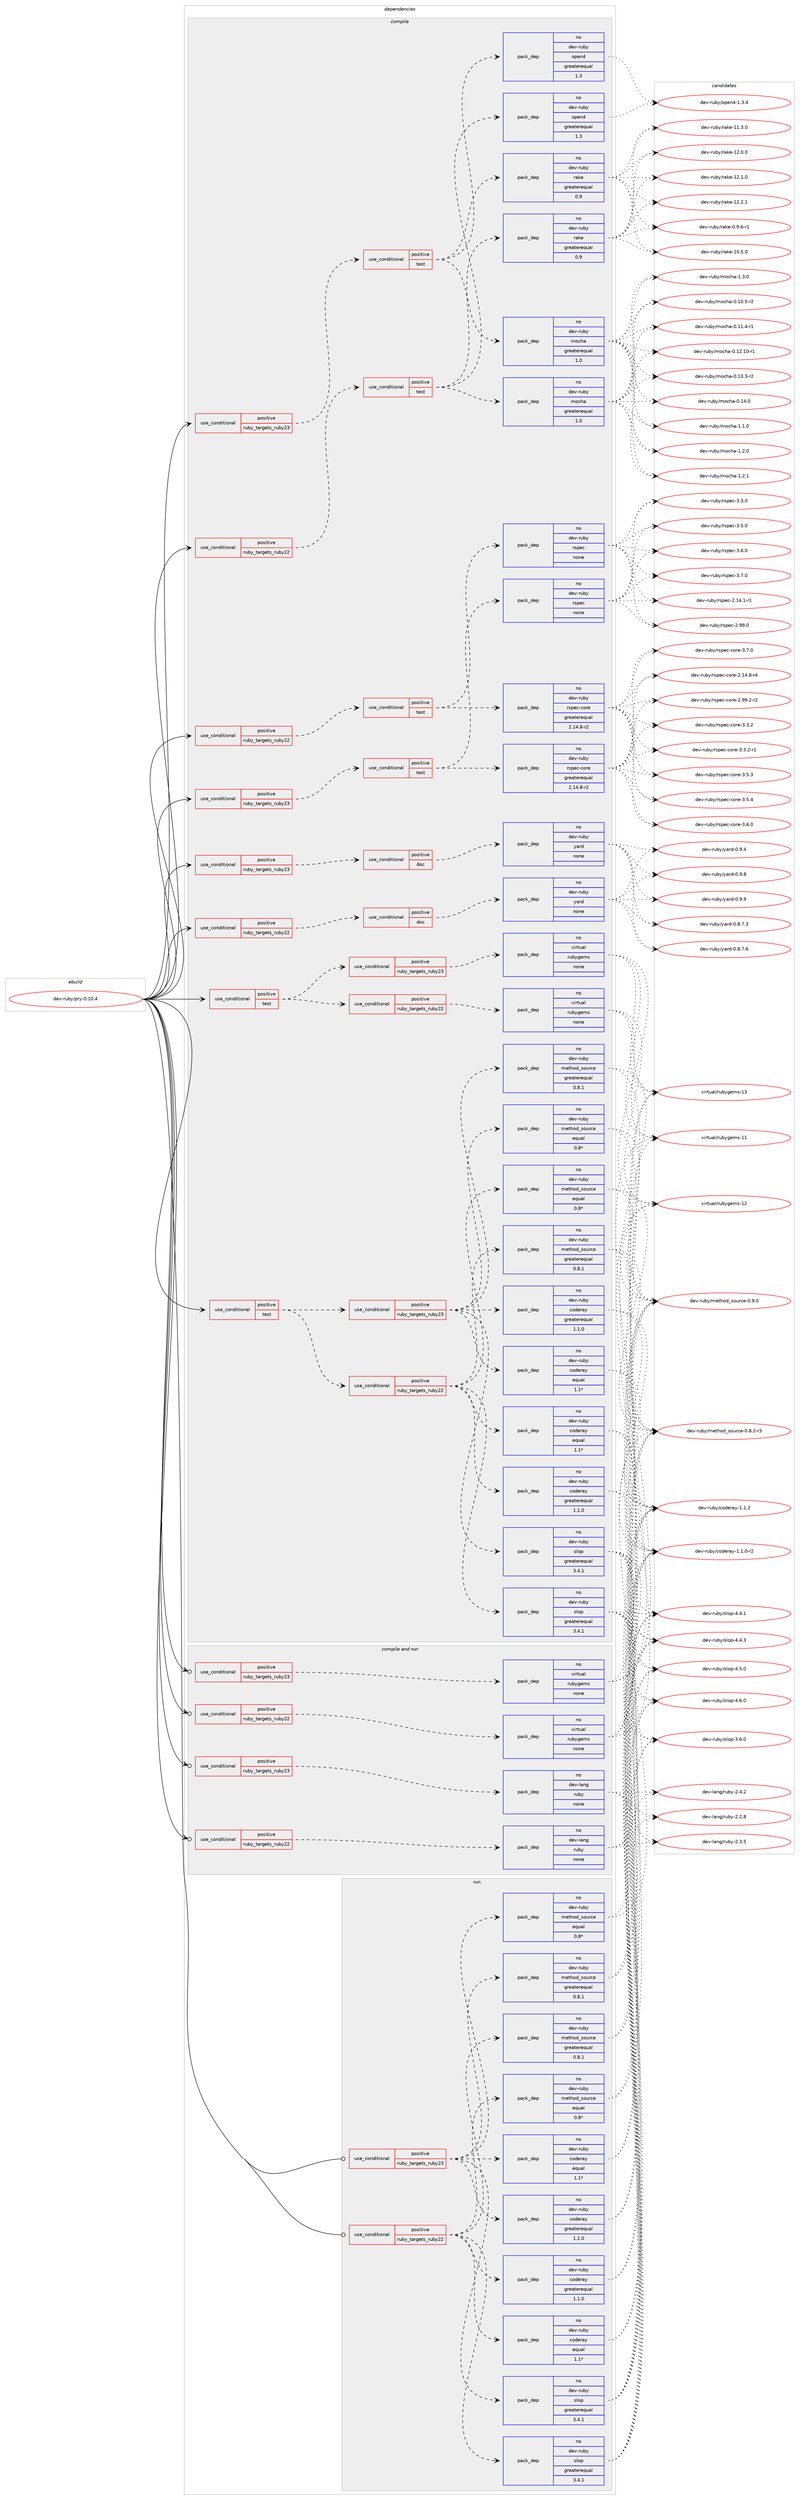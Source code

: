 digraph prolog {

# *************
# Graph options
# *************

newrank=true;
concentrate=true;
compound=true;
graph [rankdir=LR,fontname=Helvetica,fontsize=10,ranksep=1.5];#, ranksep=2.5, nodesep=0.2];
edge  [arrowhead=vee];
node  [fontname=Helvetica,fontsize=10];

# **********
# The ebuild
# **********

subgraph cluster_leftcol {
color=gray;
rank=same;
label=<<i>ebuild</i>>;
id [label="dev-ruby/pry-0.10.4", color=red, width=4, href="../dev-ruby/pry-0.10.4.svg"];
}

# ****************
# The dependencies
# ****************

subgraph cluster_midcol {
color=gray;
label=<<i>dependencies</i>>;
subgraph cluster_compile {
fillcolor="#eeeeee";
style=filled;
label=<<i>compile</i>>;
subgraph cond65557 {
dependency254850 [label=<<TABLE BORDER="0" CELLBORDER="1" CELLSPACING="0" CELLPADDING="4"><TR><TD ROWSPAN="3" CELLPADDING="10">use_conditional</TD></TR><TR><TD>positive</TD></TR><TR><TD>ruby_targets_ruby22</TD></TR></TABLE>>, shape=none, color=red];
subgraph cond65558 {
dependency254851 [label=<<TABLE BORDER="0" CELLBORDER="1" CELLSPACING="0" CELLPADDING="4"><TR><TD ROWSPAN="3" CELLPADDING="10">use_conditional</TD></TR><TR><TD>positive</TD></TR><TR><TD>doc</TD></TR></TABLE>>, shape=none, color=red];
subgraph pack185179 {
dependency254852 [label=<<TABLE BORDER="0" CELLBORDER="1" CELLSPACING="0" CELLPADDING="4" WIDTH="220"><TR><TD ROWSPAN="6" CELLPADDING="30">pack_dep</TD></TR><TR><TD WIDTH="110">no</TD></TR><TR><TD>dev-ruby</TD></TR><TR><TD>yard</TD></TR><TR><TD>none</TD></TR><TR><TD></TD></TR></TABLE>>, shape=none, color=blue];
}
dependency254851:e -> dependency254852:w [weight=20,style="dashed",arrowhead="vee"];
}
dependency254850:e -> dependency254851:w [weight=20,style="dashed",arrowhead="vee"];
}
id:e -> dependency254850:w [weight=20,style="solid",arrowhead="vee"];
subgraph cond65559 {
dependency254853 [label=<<TABLE BORDER="0" CELLBORDER="1" CELLSPACING="0" CELLPADDING="4"><TR><TD ROWSPAN="3" CELLPADDING="10">use_conditional</TD></TR><TR><TD>positive</TD></TR><TR><TD>ruby_targets_ruby22</TD></TR></TABLE>>, shape=none, color=red];
subgraph cond65560 {
dependency254854 [label=<<TABLE BORDER="0" CELLBORDER="1" CELLSPACING="0" CELLPADDING="4"><TR><TD ROWSPAN="3" CELLPADDING="10">use_conditional</TD></TR><TR><TD>positive</TD></TR><TR><TD>test</TD></TR></TABLE>>, shape=none, color=red];
subgraph pack185180 {
dependency254855 [label=<<TABLE BORDER="0" CELLBORDER="1" CELLSPACING="0" CELLPADDING="4" WIDTH="220"><TR><TD ROWSPAN="6" CELLPADDING="30">pack_dep</TD></TR><TR><TD WIDTH="110">no</TD></TR><TR><TD>dev-ruby</TD></TR><TR><TD>open4</TD></TR><TR><TD>greaterequal</TD></TR><TR><TD>1.3</TD></TR></TABLE>>, shape=none, color=blue];
}
dependency254854:e -> dependency254855:w [weight=20,style="dashed",arrowhead="vee"];
subgraph pack185181 {
dependency254856 [label=<<TABLE BORDER="0" CELLBORDER="1" CELLSPACING="0" CELLPADDING="4" WIDTH="220"><TR><TD ROWSPAN="6" CELLPADDING="30">pack_dep</TD></TR><TR><TD WIDTH="110">no</TD></TR><TR><TD>dev-ruby</TD></TR><TR><TD>rake</TD></TR><TR><TD>greaterequal</TD></TR><TR><TD>0.9</TD></TR></TABLE>>, shape=none, color=blue];
}
dependency254854:e -> dependency254856:w [weight=20,style="dashed",arrowhead="vee"];
subgraph pack185182 {
dependency254857 [label=<<TABLE BORDER="0" CELLBORDER="1" CELLSPACING="0" CELLPADDING="4" WIDTH="220"><TR><TD ROWSPAN="6" CELLPADDING="30">pack_dep</TD></TR><TR><TD WIDTH="110">no</TD></TR><TR><TD>dev-ruby</TD></TR><TR><TD>mocha</TD></TR><TR><TD>greaterequal</TD></TR><TR><TD>1.0</TD></TR></TABLE>>, shape=none, color=blue];
}
dependency254854:e -> dependency254857:w [weight=20,style="dashed",arrowhead="vee"];
}
dependency254853:e -> dependency254854:w [weight=20,style="dashed",arrowhead="vee"];
}
id:e -> dependency254853:w [weight=20,style="solid",arrowhead="vee"];
subgraph cond65561 {
dependency254858 [label=<<TABLE BORDER="0" CELLBORDER="1" CELLSPACING="0" CELLPADDING="4"><TR><TD ROWSPAN="3" CELLPADDING="10">use_conditional</TD></TR><TR><TD>positive</TD></TR><TR><TD>ruby_targets_ruby22</TD></TR></TABLE>>, shape=none, color=red];
subgraph cond65562 {
dependency254859 [label=<<TABLE BORDER="0" CELLBORDER="1" CELLSPACING="0" CELLPADDING="4"><TR><TD ROWSPAN="3" CELLPADDING="10">use_conditional</TD></TR><TR><TD>positive</TD></TR><TR><TD>test</TD></TR></TABLE>>, shape=none, color=red];
subgraph pack185183 {
dependency254860 [label=<<TABLE BORDER="0" CELLBORDER="1" CELLSPACING="0" CELLPADDING="4" WIDTH="220"><TR><TD ROWSPAN="6" CELLPADDING="30">pack_dep</TD></TR><TR><TD WIDTH="110">no</TD></TR><TR><TD>dev-ruby</TD></TR><TR><TD>rspec</TD></TR><TR><TD>none</TD></TR><TR><TD></TD></TR></TABLE>>, shape=none, color=blue];
}
dependency254859:e -> dependency254860:w [weight=20,style="dashed",arrowhead="vee"];
subgraph pack185184 {
dependency254861 [label=<<TABLE BORDER="0" CELLBORDER="1" CELLSPACING="0" CELLPADDING="4" WIDTH="220"><TR><TD ROWSPAN="6" CELLPADDING="30">pack_dep</TD></TR><TR><TD WIDTH="110">no</TD></TR><TR><TD>dev-ruby</TD></TR><TR><TD>rspec-core</TD></TR><TR><TD>greaterequal</TD></TR><TR><TD>2.14.8-r2</TD></TR></TABLE>>, shape=none, color=blue];
}
dependency254859:e -> dependency254861:w [weight=20,style="dashed",arrowhead="vee"];
}
dependency254858:e -> dependency254859:w [weight=20,style="dashed",arrowhead="vee"];
}
id:e -> dependency254858:w [weight=20,style="solid",arrowhead="vee"];
subgraph cond65563 {
dependency254862 [label=<<TABLE BORDER="0" CELLBORDER="1" CELLSPACING="0" CELLPADDING="4"><TR><TD ROWSPAN="3" CELLPADDING="10">use_conditional</TD></TR><TR><TD>positive</TD></TR><TR><TD>ruby_targets_ruby23</TD></TR></TABLE>>, shape=none, color=red];
subgraph cond65564 {
dependency254863 [label=<<TABLE BORDER="0" CELLBORDER="1" CELLSPACING="0" CELLPADDING="4"><TR><TD ROWSPAN="3" CELLPADDING="10">use_conditional</TD></TR><TR><TD>positive</TD></TR><TR><TD>doc</TD></TR></TABLE>>, shape=none, color=red];
subgraph pack185185 {
dependency254864 [label=<<TABLE BORDER="0" CELLBORDER="1" CELLSPACING="0" CELLPADDING="4" WIDTH="220"><TR><TD ROWSPAN="6" CELLPADDING="30">pack_dep</TD></TR><TR><TD WIDTH="110">no</TD></TR><TR><TD>dev-ruby</TD></TR><TR><TD>yard</TD></TR><TR><TD>none</TD></TR><TR><TD></TD></TR></TABLE>>, shape=none, color=blue];
}
dependency254863:e -> dependency254864:w [weight=20,style="dashed",arrowhead="vee"];
}
dependency254862:e -> dependency254863:w [weight=20,style="dashed",arrowhead="vee"];
}
id:e -> dependency254862:w [weight=20,style="solid",arrowhead="vee"];
subgraph cond65565 {
dependency254865 [label=<<TABLE BORDER="0" CELLBORDER="1" CELLSPACING="0" CELLPADDING="4"><TR><TD ROWSPAN="3" CELLPADDING="10">use_conditional</TD></TR><TR><TD>positive</TD></TR><TR><TD>ruby_targets_ruby23</TD></TR></TABLE>>, shape=none, color=red];
subgraph cond65566 {
dependency254866 [label=<<TABLE BORDER="0" CELLBORDER="1" CELLSPACING="0" CELLPADDING="4"><TR><TD ROWSPAN="3" CELLPADDING="10">use_conditional</TD></TR><TR><TD>positive</TD></TR><TR><TD>test</TD></TR></TABLE>>, shape=none, color=red];
subgraph pack185186 {
dependency254867 [label=<<TABLE BORDER="0" CELLBORDER="1" CELLSPACING="0" CELLPADDING="4" WIDTH="220"><TR><TD ROWSPAN="6" CELLPADDING="30">pack_dep</TD></TR><TR><TD WIDTH="110">no</TD></TR><TR><TD>dev-ruby</TD></TR><TR><TD>open4</TD></TR><TR><TD>greaterequal</TD></TR><TR><TD>1.3</TD></TR></TABLE>>, shape=none, color=blue];
}
dependency254866:e -> dependency254867:w [weight=20,style="dashed",arrowhead="vee"];
subgraph pack185187 {
dependency254868 [label=<<TABLE BORDER="0" CELLBORDER="1" CELLSPACING="0" CELLPADDING="4" WIDTH="220"><TR><TD ROWSPAN="6" CELLPADDING="30">pack_dep</TD></TR><TR><TD WIDTH="110">no</TD></TR><TR><TD>dev-ruby</TD></TR><TR><TD>rake</TD></TR><TR><TD>greaterequal</TD></TR><TR><TD>0.9</TD></TR></TABLE>>, shape=none, color=blue];
}
dependency254866:e -> dependency254868:w [weight=20,style="dashed",arrowhead="vee"];
subgraph pack185188 {
dependency254869 [label=<<TABLE BORDER="0" CELLBORDER="1" CELLSPACING="0" CELLPADDING="4" WIDTH="220"><TR><TD ROWSPAN="6" CELLPADDING="30">pack_dep</TD></TR><TR><TD WIDTH="110">no</TD></TR><TR><TD>dev-ruby</TD></TR><TR><TD>mocha</TD></TR><TR><TD>greaterequal</TD></TR><TR><TD>1.0</TD></TR></TABLE>>, shape=none, color=blue];
}
dependency254866:e -> dependency254869:w [weight=20,style="dashed",arrowhead="vee"];
}
dependency254865:e -> dependency254866:w [weight=20,style="dashed",arrowhead="vee"];
}
id:e -> dependency254865:w [weight=20,style="solid",arrowhead="vee"];
subgraph cond65567 {
dependency254870 [label=<<TABLE BORDER="0" CELLBORDER="1" CELLSPACING="0" CELLPADDING="4"><TR><TD ROWSPAN="3" CELLPADDING="10">use_conditional</TD></TR><TR><TD>positive</TD></TR><TR><TD>ruby_targets_ruby23</TD></TR></TABLE>>, shape=none, color=red];
subgraph cond65568 {
dependency254871 [label=<<TABLE BORDER="0" CELLBORDER="1" CELLSPACING="0" CELLPADDING="4"><TR><TD ROWSPAN="3" CELLPADDING="10">use_conditional</TD></TR><TR><TD>positive</TD></TR><TR><TD>test</TD></TR></TABLE>>, shape=none, color=red];
subgraph pack185189 {
dependency254872 [label=<<TABLE BORDER="0" CELLBORDER="1" CELLSPACING="0" CELLPADDING="4" WIDTH="220"><TR><TD ROWSPAN="6" CELLPADDING="30">pack_dep</TD></TR><TR><TD WIDTH="110">no</TD></TR><TR><TD>dev-ruby</TD></TR><TR><TD>rspec</TD></TR><TR><TD>none</TD></TR><TR><TD></TD></TR></TABLE>>, shape=none, color=blue];
}
dependency254871:e -> dependency254872:w [weight=20,style="dashed",arrowhead="vee"];
subgraph pack185190 {
dependency254873 [label=<<TABLE BORDER="0" CELLBORDER="1" CELLSPACING="0" CELLPADDING="4" WIDTH="220"><TR><TD ROWSPAN="6" CELLPADDING="30">pack_dep</TD></TR><TR><TD WIDTH="110">no</TD></TR><TR><TD>dev-ruby</TD></TR><TR><TD>rspec-core</TD></TR><TR><TD>greaterequal</TD></TR><TR><TD>2.14.8-r2</TD></TR></TABLE>>, shape=none, color=blue];
}
dependency254871:e -> dependency254873:w [weight=20,style="dashed",arrowhead="vee"];
}
dependency254870:e -> dependency254871:w [weight=20,style="dashed",arrowhead="vee"];
}
id:e -> dependency254870:w [weight=20,style="solid",arrowhead="vee"];
subgraph cond65569 {
dependency254874 [label=<<TABLE BORDER="0" CELLBORDER="1" CELLSPACING="0" CELLPADDING="4"><TR><TD ROWSPAN="3" CELLPADDING="10">use_conditional</TD></TR><TR><TD>positive</TD></TR><TR><TD>test</TD></TR></TABLE>>, shape=none, color=red];
subgraph cond65570 {
dependency254875 [label=<<TABLE BORDER="0" CELLBORDER="1" CELLSPACING="0" CELLPADDING="4"><TR><TD ROWSPAN="3" CELLPADDING="10">use_conditional</TD></TR><TR><TD>positive</TD></TR><TR><TD>ruby_targets_ruby22</TD></TR></TABLE>>, shape=none, color=red];
subgraph pack185191 {
dependency254876 [label=<<TABLE BORDER="0" CELLBORDER="1" CELLSPACING="0" CELLPADDING="4" WIDTH="220"><TR><TD ROWSPAN="6" CELLPADDING="30">pack_dep</TD></TR><TR><TD WIDTH="110">no</TD></TR><TR><TD>dev-ruby</TD></TR><TR><TD>coderay</TD></TR><TR><TD>greaterequal</TD></TR><TR><TD>1.1.0</TD></TR></TABLE>>, shape=none, color=blue];
}
dependency254875:e -> dependency254876:w [weight=20,style="dashed",arrowhead="vee"];
subgraph pack185192 {
dependency254877 [label=<<TABLE BORDER="0" CELLBORDER="1" CELLSPACING="0" CELLPADDING="4" WIDTH="220"><TR><TD ROWSPAN="6" CELLPADDING="30">pack_dep</TD></TR><TR><TD WIDTH="110">no</TD></TR><TR><TD>dev-ruby</TD></TR><TR><TD>coderay</TD></TR><TR><TD>equal</TD></TR><TR><TD>1.1*</TD></TR></TABLE>>, shape=none, color=blue];
}
dependency254875:e -> dependency254877:w [weight=20,style="dashed",arrowhead="vee"];
subgraph pack185193 {
dependency254878 [label=<<TABLE BORDER="0" CELLBORDER="1" CELLSPACING="0" CELLPADDING="4" WIDTH="220"><TR><TD ROWSPAN="6" CELLPADDING="30">pack_dep</TD></TR><TR><TD WIDTH="110">no</TD></TR><TR><TD>dev-ruby</TD></TR><TR><TD>slop</TD></TR><TR><TD>greaterequal</TD></TR><TR><TD>3.4.1</TD></TR></TABLE>>, shape=none, color=blue];
}
dependency254875:e -> dependency254878:w [weight=20,style="dashed",arrowhead="vee"];
subgraph pack185194 {
dependency254879 [label=<<TABLE BORDER="0" CELLBORDER="1" CELLSPACING="0" CELLPADDING="4" WIDTH="220"><TR><TD ROWSPAN="6" CELLPADDING="30">pack_dep</TD></TR><TR><TD WIDTH="110">no</TD></TR><TR><TD>dev-ruby</TD></TR><TR><TD>method_source</TD></TR><TR><TD>greaterequal</TD></TR><TR><TD>0.8.1</TD></TR></TABLE>>, shape=none, color=blue];
}
dependency254875:e -> dependency254879:w [weight=20,style="dashed",arrowhead="vee"];
subgraph pack185195 {
dependency254880 [label=<<TABLE BORDER="0" CELLBORDER="1" CELLSPACING="0" CELLPADDING="4" WIDTH="220"><TR><TD ROWSPAN="6" CELLPADDING="30">pack_dep</TD></TR><TR><TD WIDTH="110">no</TD></TR><TR><TD>dev-ruby</TD></TR><TR><TD>method_source</TD></TR><TR><TD>equal</TD></TR><TR><TD>0.8*</TD></TR></TABLE>>, shape=none, color=blue];
}
dependency254875:e -> dependency254880:w [weight=20,style="dashed",arrowhead="vee"];
}
dependency254874:e -> dependency254875:w [weight=20,style="dashed",arrowhead="vee"];
subgraph cond65571 {
dependency254881 [label=<<TABLE BORDER="0" CELLBORDER="1" CELLSPACING="0" CELLPADDING="4"><TR><TD ROWSPAN="3" CELLPADDING="10">use_conditional</TD></TR><TR><TD>positive</TD></TR><TR><TD>ruby_targets_ruby23</TD></TR></TABLE>>, shape=none, color=red];
subgraph pack185196 {
dependency254882 [label=<<TABLE BORDER="0" CELLBORDER="1" CELLSPACING="0" CELLPADDING="4" WIDTH="220"><TR><TD ROWSPAN="6" CELLPADDING="30">pack_dep</TD></TR><TR><TD WIDTH="110">no</TD></TR><TR><TD>dev-ruby</TD></TR><TR><TD>coderay</TD></TR><TR><TD>greaterequal</TD></TR><TR><TD>1.1.0</TD></TR></TABLE>>, shape=none, color=blue];
}
dependency254881:e -> dependency254882:w [weight=20,style="dashed",arrowhead="vee"];
subgraph pack185197 {
dependency254883 [label=<<TABLE BORDER="0" CELLBORDER="1" CELLSPACING="0" CELLPADDING="4" WIDTH="220"><TR><TD ROWSPAN="6" CELLPADDING="30">pack_dep</TD></TR><TR><TD WIDTH="110">no</TD></TR><TR><TD>dev-ruby</TD></TR><TR><TD>coderay</TD></TR><TR><TD>equal</TD></TR><TR><TD>1.1*</TD></TR></TABLE>>, shape=none, color=blue];
}
dependency254881:e -> dependency254883:w [weight=20,style="dashed",arrowhead="vee"];
subgraph pack185198 {
dependency254884 [label=<<TABLE BORDER="0" CELLBORDER="1" CELLSPACING="0" CELLPADDING="4" WIDTH="220"><TR><TD ROWSPAN="6" CELLPADDING="30">pack_dep</TD></TR><TR><TD WIDTH="110">no</TD></TR><TR><TD>dev-ruby</TD></TR><TR><TD>slop</TD></TR><TR><TD>greaterequal</TD></TR><TR><TD>3.4.1</TD></TR></TABLE>>, shape=none, color=blue];
}
dependency254881:e -> dependency254884:w [weight=20,style="dashed",arrowhead="vee"];
subgraph pack185199 {
dependency254885 [label=<<TABLE BORDER="0" CELLBORDER="1" CELLSPACING="0" CELLPADDING="4" WIDTH="220"><TR><TD ROWSPAN="6" CELLPADDING="30">pack_dep</TD></TR><TR><TD WIDTH="110">no</TD></TR><TR><TD>dev-ruby</TD></TR><TR><TD>method_source</TD></TR><TR><TD>greaterequal</TD></TR><TR><TD>0.8.1</TD></TR></TABLE>>, shape=none, color=blue];
}
dependency254881:e -> dependency254885:w [weight=20,style="dashed",arrowhead="vee"];
subgraph pack185200 {
dependency254886 [label=<<TABLE BORDER="0" CELLBORDER="1" CELLSPACING="0" CELLPADDING="4" WIDTH="220"><TR><TD ROWSPAN="6" CELLPADDING="30">pack_dep</TD></TR><TR><TD WIDTH="110">no</TD></TR><TR><TD>dev-ruby</TD></TR><TR><TD>method_source</TD></TR><TR><TD>equal</TD></TR><TR><TD>0.8*</TD></TR></TABLE>>, shape=none, color=blue];
}
dependency254881:e -> dependency254886:w [weight=20,style="dashed",arrowhead="vee"];
}
dependency254874:e -> dependency254881:w [weight=20,style="dashed",arrowhead="vee"];
}
id:e -> dependency254874:w [weight=20,style="solid",arrowhead="vee"];
subgraph cond65572 {
dependency254887 [label=<<TABLE BORDER="0" CELLBORDER="1" CELLSPACING="0" CELLPADDING="4"><TR><TD ROWSPAN="3" CELLPADDING="10">use_conditional</TD></TR><TR><TD>positive</TD></TR><TR><TD>test</TD></TR></TABLE>>, shape=none, color=red];
subgraph cond65573 {
dependency254888 [label=<<TABLE BORDER="0" CELLBORDER="1" CELLSPACING="0" CELLPADDING="4"><TR><TD ROWSPAN="3" CELLPADDING="10">use_conditional</TD></TR><TR><TD>positive</TD></TR><TR><TD>ruby_targets_ruby22</TD></TR></TABLE>>, shape=none, color=red];
subgraph pack185201 {
dependency254889 [label=<<TABLE BORDER="0" CELLBORDER="1" CELLSPACING="0" CELLPADDING="4" WIDTH="220"><TR><TD ROWSPAN="6" CELLPADDING="30">pack_dep</TD></TR><TR><TD WIDTH="110">no</TD></TR><TR><TD>virtual</TD></TR><TR><TD>rubygems</TD></TR><TR><TD>none</TD></TR><TR><TD></TD></TR></TABLE>>, shape=none, color=blue];
}
dependency254888:e -> dependency254889:w [weight=20,style="dashed",arrowhead="vee"];
}
dependency254887:e -> dependency254888:w [weight=20,style="dashed",arrowhead="vee"];
subgraph cond65574 {
dependency254890 [label=<<TABLE BORDER="0" CELLBORDER="1" CELLSPACING="0" CELLPADDING="4"><TR><TD ROWSPAN="3" CELLPADDING="10">use_conditional</TD></TR><TR><TD>positive</TD></TR><TR><TD>ruby_targets_ruby23</TD></TR></TABLE>>, shape=none, color=red];
subgraph pack185202 {
dependency254891 [label=<<TABLE BORDER="0" CELLBORDER="1" CELLSPACING="0" CELLPADDING="4" WIDTH="220"><TR><TD ROWSPAN="6" CELLPADDING="30">pack_dep</TD></TR><TR><TD WIDTH="110">no</TD></TR><TR><TD>virtual</TD></TR><TR><TD>rubygems</TD></TR><TR><TD>none</TD></TR><TR><TD></TD></TR></TABLE>>, shape=none, color=blue];
}
dependency254890:e -> dependency254891:w [weight=20,style="dashed",arrowhead="vee"];
}
dependency254887:e -> dependency254890:w [weight=20,style="dashed",arrowhead="vee"];
}
id:e -> dependency254887:w [weight=20,style="solid",arrowhead="vee"];
}
subgraph cluster_compileandrun {
fillcolor="#eeeeee";
style=filled;
label=<<i>compile and run</i>>;
subgraph cond65575 {
dependency254892 [label=<<TABLE BORDER="0" CELLBORDER="1" CELLSPACING="0" CELLPADDING="4"><TR><TD ROWSPAN="3" CELLPADDING="10">use_conditional</TD></TR><TR><TD>positive</TD></TR><TR><TD>ruby_targets_ruby22</TD></TR></TABLE>>, shape=none, color=red];
subgraph pack185203 {
dependency254893 [label=<<TABLE BORDER="0" CELLBORDER="1" CELLSPACING="0" CELLPADDING="4" WIDTH="220"><TR><TD ROWSPAN="6" CELLPADDING="30">pack_dep</TD></TR><TR><TD WIDTH="110">no</TD></TR><TR><TD>dev-lang</TD></TR><TR><TD>ruby</TD></TR><TR><TD>none</TD></TR><TR><TD></TD></TR></TABLE>>, shape=none, color=blue];
}
dependency254892:e -> dependency254893:w [weight=20,style="dashed",arrowhead="vee"];
}
id:e -> dependency254892:w [weight=20,style="solid",arrowhead="odotvee"];
subgraph cond65576 {
dependency254894 [label=<<TABLE BORDER="0" CELLBORDER="1" CELLSPACING="0" CELLPADDING="4"><TR><TD ROWSPAN="3" CELLPADDING="10">use_conditional</TD></TR><TR><TD>positive</TD></TR><TR><TD>ruby_targets_ruby22</TD></TR></TABLE>>, shape=none, color=red];
subgraph pack185204 {
dependency254895 [label=<<TABLE BORDER="0" CELLBORDER="1" CELLSPACING="0" CELLPADDING="4" WIDTH="220"><TR><TD ROWSPAN="6" CELLPADDING="30">pack_dep</TD></TR><TR><TD WIDTH="110">no</TD></TR><TR><TD>virtual</TD></TR><TR><TD>rubygems</TD></TR><TR><TD>none</TD></TR><TR><TD></TD></TR></TABLE>>, shape=none, color=blue];
}
dependency254894:e -> dependency254895:w [weight=20,style="dashed",arrowhead="vee"];
}
id:e -> dependency254894:w [weight=20,style="solid",arrowhead="odotvee"];
subgraph cond65577 {
dependency254896 [label=<<TABLE BORDER="0" CELLBORDER="1" CELLSPACING="0" CELLPADDING="4"><TR><TD ROWSPAN="3" CELLPADDING="10">use_conditional</TD></TR><TR><TD>positive</TD></TR><TR><TD>ruby_targets_ruby23</TD></TR></TABLE>>, shape=none, color=red];
subgraph pack185205 {
dependency254897 [label=<<TABLE BORDER="0" CELLBORDER="1" CELLSPACING="0" CELLPADDING="4" WIDTH="220"><TR><TD ROWSPAN="6" CELLPADDING="30">pack_dep</TD></TR><TR><TD WIDTH="110">no</TD></TR><TR><TD>dev-lang</TD></TR><TR><TD>ruby</TD></TR><TR><TD>none</TD></TR><TR><TD></TD></TR></TABLE>>, shape=none, color=blue];
}
dependency254896:e -> dependency254897:w [weight=20,style="dashed",arrowhead="vee"];
}
id:e -> dependency254896:w [weight=20,style="solid",arrowhead="odotvee"];
subgraph cond65578 {
dependency254898 [label=<<TABLE BORDER="0" CELLBORDER="1" CELLSPACING="0" CELLPADDING="4"><TR><TD ROWSPAN="3" CELLPADDING="10">use_conditional</TD></TR><TR><TD>positive</TD></TR><TR><TD>ruby_targets_ruby23</TD></TR></TABLE>>, shape=none, color=red];
subgraph pack185206 {
dependency254899 [label=<<TABLE BORDER="0" CELLBORDER="1" CELLSPACING="0" CELLPADDING="4" WIDTH="220"><TR><TD ROWSPAN="6" CELLPADDING="30">pack_dep</TD></TR><TR><TD WIDTH="110">no</TD></TR><TR><TD>virtual</TD></TR><TR><TD>rubygems</TD></TR><TR><TD>none</TD></TR><TR><TD></TD></TR></TABLE>>, shape=none, color=blue];
}
dependency254898:e -> dependency254899:w [weight=20,style="dashed",arrowhead="vee"];
}
id:e -> dependency254898:w [weight=20,style="solid",arrowhead="odotvee"];
}
subgraph cluster_run {
fillcolor="#eeeeee";
style=filled;
label=<<i>run</i>>;
subgraph cond65579 {
dependency254900 [label=<<TABLE BORDER="0" CELLBORDER="1" CELLSPACING="0" CELLPADDING="4"><TR><TD ROWSPAN="3" CELLPADDING="10">use_conditional</TD></TR><TR><TD>positive</TD></TR><TR><TD>ruby_targets_ruby22</TD></TR></TABLE>>, shape=none, color=red];
subgraph pack185207 {
dependency254901 [label=<<TABLE BORDER="0" CELLBORDER="1" CELLSPACING="0" CELLPADDING="4" WIDTH="220"><TR><TD ROWSPAN="6" CELLPADDING="30">pack_dep</TD></TR><TR><TD WIDTH="110">no</TD></TR><TR><TD>dev-ruby</TD></TR><TR><TD>coderay</TD></TR><TR><TD>greaterequal</TD></TR><TR><TD>1.1.0</TD></TR></TABLE>>, shape=none, color=blue];
}
dependency254900:e -> dependency254901:w [weight=20,style="dashed",arrowhead="vee"];
subgraph pack185208 {
dependency254902 [label=<<TABLE BORDER="0" CELLBORDER="1" CELLSPACING="0" CELLPADDING="4" WIDTH="220"><TR><TD ROWSPAN="6" CELLPADDING="30">pack_dep</TD></TR><TR><TD WIDTH="110">no</TD></TR><TR><TD>dev-ruby</TD></TR><TR><TD>coderay</TD></TR><TR><TD>equal</TD></TR><TR><TD>1.1*</TD></TR></TABLE>>, shape=none, color=blue];
}
dependency254900:e -> dependency254902:w [weight=20,style="dashed",arrowhead="vee"];
subgraph pack185209 {
dependency254903 [label=<<TABLE BORDER="0" CELLBORDER="1" CELLSPACING="0" CELLPADDING="4" WIDTH="220"><TR><TD ROWSPAN="6" CELLPADDING="30">pack_dep</TD></TR><TR><TD WIDTH="110">no</TD></TR><TR><TD>dev-ruby</TD></TR><TR><TD>slop</TD></TR><TR><TD>greaterequal</TD></TR><TR><TD>3.4.1</TD></TR></TABLE>>, shape=none, color=blue];
}
dependency254900:e -> dependency254903:w [weight=20,style="dashed",arrowhead="vee"];
subgraph pack185210 {
dependency254904 [label=<<TABLE BORDER="0" CELLBORDER="1" CELLSPACING="0" CELLPADDING="4" WIDTH="220"><TR><TD ROWSPAN="6" CELLPADDING="30">pack_dep</TD></TR><TR><TD WIDTH="110">no</TD></TR><TR><TD>dev-ruby</TD></TR><TR><TD>method_source</TD></TR><TR><TD>greaterequal</TD></TR><TR><TD>0.8.1</TD></TR></TABLE>>, shape=none, color=blue];
}
dependency254900:e -> dependency254904:w [weight=20,style="dashed",arrowhead="vee"];
subgraph pack185211 {
dependency254905 [label=<<TABLE BORDER="0" CELLBORDER="1" CELLSPACING="0" CELLPADDING="4" WIDTH="220"><TR><TD ROWSPAN="6" CELLPADDING="30">pack_dep</TD></TR><TR><TD WIDTH="110">no</TD></TR><TR><TD>dev-ruby</TD></TR><TR><TD>method_source</TD></TR><TR><TD>equal</TD></TR><TR><TD>0.8*</TD></TR></TABLE>>, shape=none, color=blue];
}
dependency254900:e -> dependency254905:w [weight=20,style="dashed",arrowhead="vee"];
}
id:e -> dependency254900:w [weight=20,style="solid",arrowhead="odot"];
subgraph cond65580 {
dependency254906 [label=<<TABLE BORDER="0" CELLBORDER="1" CELLSPACING="0" CELLPADDING="4"><TR><TD ROWSPAN="3" CELLPADDING="10">use_conditional</TD></TR><TR><TD>positive</TD></TR><TR><TD>ruby_targets_ruby23</TD></TR></TABLE>>, shape=none, color=red];
subgraph pack185212 {
dependency254907 [label=<<TABLE BORDER="0" CELLBORDER="1" CELLSPACING="0" CELLPADDING="4" WIDTH="220"><TR><TD ROWSPAN="6" CELLPADDING="30">pack_dep</TD></TR><TR><TD WIDTH="110">no</TD></TR><TR><TD>dev-ruby</TD></TR><TR><TD>coderay</TD></TR><TR><TD>greaterequal</TD></TR><TR><TD>1.1.0</TD></TR></TABLE>>, shape=none, color=blue];
}
dependency254906:e -> dependency254907:w [weight=20,style="dashed",arrowhead="vee"];
subgraph pack185213 {
dependency254908 [label=<<TABLE BORDER="0" CELLBORDER="1" CELLSPACING="0" CELLPADDING="4" WIDTH="220"><TR><TD ROWSPAN="6" CELLPADDING="30">pack_dep</TD></TR><TR><TD WIDTH="110">no</TD></TR><TR><TD>dev-ruby</TD></TR><TR><TD>coderay</TD></TR><TR><TD>equal</TD></TR><TR><TD>1.1*</TD></TR></TABLE>>, shape=none, color=blue];
}
dependency254906:e -> dependency254908:w [weight=20,style="dashed",arrowhead="vee"];
subgraph pack185214 {
dependency254909 [label=<<TABLE BORDER="0" CELLBORDER="1" CELLSPACING="0" CELLPADDING="4" WIDTH="220"><TR><TD ROWSPAN="6" CELLPADDING="30">pack_dep</TD></TR><TR><TD WIDTH="110">no</TD></TR><TR><TD>dev-ruby</TD></TR><TR><TD>slop</TD></TR><TR><TD>greaterequal</TD></TR><TR><TD>3.4.1</TD></TR></TABLE>>, shape=none, color=blue];
}
dependency254906:e -> dependency254909:w [weight=20,style="dashed",arrowhead="vee"];
subgraph pack185215 {
dependency254910 [label=<<TABLE BORDER="0" CELLBORDER="1" CELLSPACING="0" CELLPADDING="4" WIDTH="220"><TR><TD ROWSPAN="6" CELLPADDING="30">pack_dep</TD></TR><TR><TD WIDTH="110">no</TD></TR><TR><TD>dev-ruby</TD></TR><TR><TD>method_source</TD></TR><TR><TD>greaterequal</TD></TR><TR><TD>0.8.1</TD></TR></TABLE>>, shape=none, color=blue];
}
dependency254906:e -> dependency254910:w [weight=20,style="dashed",arrowhead="vee"];
subgraph pack185216 {
dependency254911 [label=<<TABLE BORDER="0" CELLBORDER="1" CELLSPACING="0" CELLPADDING="4" WIDTH="220"><TR><TD ROWSPAN="6" CELLPADDING="30">pack_dep</TD></TR><TR><TD WIDTH="110">no</TD></TR><TR><TD>dev-ruby</TD></TR><TR><TD>method_source</TD></TR><TR><TD>equal</TD></TR><TR><TD>0.8*</TD></TR></TABLE>>, shape=none, color=blue];
}
dependency254906:e -> dependency254911:w [weight=20,style="dashed",arrowhead="vee"];
}
id:e -> dependency254906:w [weight=20,style="solid",arrowhead="odot"];
}
}

# **************
# The candidates
# **************

subgraph cluster_choices {
rank=same;
color=gray;
label=<<i>candidates</i>>;

subgraph choice185179 {
color=black;
nodesep=1;
choice100101118451141179812147121971141004548465646554651 [label="dev-ruby/yard-0.8.7.3", color=red, width=4,href="../dev-ruby/yard-0.8.7.3.svg"];
choice100101118451141179812147121971141004548465646554654 [label="dev-ruby/yard-0.8.7.6", color=red, width=4,href="../dev-ruby/yard-0.8.7.6.svg"];
choice10010111845114117981214712197114100454846574652 [label="dev-ruby/yard-0.9.4", color=red, width=4,href="../dev-ruby/yard-0.9.4.svg"];
choice10010111845114117981214712197114100454846574656 [label="dev-ruby/yard-0.9.8", color=red, width=4,href="../dev-ruby/yard-0.9.8.svg"];
choice10010111845114117981214712197114100454846574657 [label="dev-ruby/yard-0.9.9", color=red, width=4,href="../dev-ruby/yard-0.9.9.svg"];
dependency254852:e -> choice100101118451141179812147121971141004548465646554651:w [style=dotted,weight="100"];
dependency254852:e -> choice100101118451141179812147121971141004548465646554654:w [style=dotted,weight="100"];
dependency254852:e -> choice10010111845114117981214712197114100454846574652:w [style=dotted,weight="100"];
dependency254852:e -> choice10010111845114117981214712197114100454846574656:w [style=dotted,weight="100"];
dependency254852:e -> choice10010111845114117981214712197114100454846574657:w [style=dotted,weight="100"];
}
subgraph choice185180 {
color=black;
nodesep=1;
choice10010111845114117981214711111210111052454946514652 [label="dev-ruby/open4-1.3.4", color=red, width=4,href="../dev-ruby/open4-1.3.4.svg"];
dependency254855:e -> choice10010111845114117981214711111210111052454946514652:w [style=dotted,weight="100"];
}
subgraph choice185181 {
color=black;
nodesep=1;
choice100101118451141179812147114971071014548465746544511449 [label="dev-ruby/rake-0.9.6-r1", color=red, width=4,href="../dev-ruby/rake-0.9.6-r1.svg"];
choice1001011184511411798121471149710710145494846534648 [label="dev-ruby/rake-10.5.0", color=red, width=4,href="../dev-ruby/rake-10.5.0.svg"];
choice1001011184511411798121471149710710145494946514648 [label="dev-ruby/rake-11.3.0", color=red, width=4,href="../dev-ruby/rake-11.3.0.svg"];
choice1001011184511411798121471149710710145495046484648 [label="dev-ruby/rake-12.0.0", color=red, width=4,href="../dev-ruby/rake-12.0.0.svg"];
choice1001011184511411798121471149710710145495046494648 [label="dev-ruby/rake-12.1.0", color=red, width=4,href="../dev-ruby/rake-12.1.0.svg"];
choice1001011184511411798121471149710710145495046504649 [label="dev-ruby/rake-12.2.1", color=red, width=4,href="../dev-ruby/rake-12.2.1.svg"];
dependency254856:e -> choice100101118451141179812147114971071014548465746544511449:w [style=dotted,weight="100"];
dependency254856:e -> choice1001011184511411798121471149710710145494846534648:w [style=dotted,weight="100"];
dependency254856:e -> choice1001011184511411798121471149710710145494946514648:w [style=dotted,weight="100"];
dependency254856:e -> choice1001011184511411798121471149710710145495046484648:w [style=dotted,weight="100"];
dependency254856:e -> choice1001011184511411798121471149710710145495046494648:w [style=dotted,weight="100"];
dependency254856:e -> choice1001011184511411798121471149710710145495046504649:w [style=dotted,weight="100"];
}
subgraph choice185182 {
color=black;
nodesep=1;
choice1001011184511411798121471091119910497454846494846534511450 [label="dev-ruby/mocha-0.10.5-r2", color=red, width=4,href="../dev-ruby/mocha-0.10.5-r2.svg"];
choice1001011184511411798121471091119910497454846494946524511449 [label="dev-ruby/mocha-0.11.4-r1", color=red, width=4,href="../dev-ruby/mocha-0.11.4-r1.svg"];
choice100101118451141179812147109111991049745484649504649484511449 [label="dev-ruby/mocha-0.12.10-r1", color=red, width=4,href="../dev-ruby/mocha-0.12.10-r1.svg"];
choice1001011184511411798121471091119910497454846495146514511450 [label="dev-ruby/mocha-0.13.3-r2", color=red, width=4,href="../dev-ruby/mocha-0.13.3-r2.svg"];
choice100101118451141179812147109111991049745484649524648 [label="dev-ruby/mocha-0.14.0", color=red, width=4,href="../dev-ruby/mocha-0.14.0.svg"];
choice1001011184511411798121471091119910497454946494648 [label="dev-ruby/mocha-1.1.0", color=red, width=4,href="../dev-ruby/mocha-1.1.0.svg"];
choice1001011184511411798121471091119910497454946504648 [label="dev-ruby/mocha-1.2.0", color=red, width=4,href="../dev-ruby/mocha-1.2.0.svg"];
choice1001011184511411798121471091119910497454946504649 [label="dev-ruby/mocha-1.2.1", color=red, width=4,href="../dev-ruby/mocha-1.2.1.svg"];
choice1001011184511411798121471091119910497454946514648 [label="dev-ruby/mocha-1.3.0", color=red, width=4,href="../dev-ruby/mocha-1.3.0.svg"];
dependency254857:e -> choice1001011184511411798121471091119910497454846494846534511450:w [style=dotted,weight="100"];
dependency254857:e -> choice1001011184511411798121471091119910497454846494946524511449:w [style=dotted,weight="100"];
dependency254857:e -> choice100101118451141179812147109111991049745484649504649484511449:w [style=dotted,weight="100"];
dependency254857:e -> choice1001011184511411798121471091119910497454846495146514511450:w [style=dotted,weight="100"];
dependency254857:e -> choice100101118451141179812147109111991049745484649524648:w [style=dotted,weight="100"];
dependency254857:e -> choice1001011184511411798121471091119910497454946494648:w [style=dotted,weight="100"];
dependency254857:e -> choice1001011184511411798121471091119910497454946504648:w [style=dotted,weight="100"];
dependency254857:e -> choice1001011184511411798121471091119910497454946504649:w [style=dotted,weight="100"];
dependency254857:e -> choice1001011184511411798121471091119910497454946514648:w [style=dotted,weight="100"];
}
subgraph choice185183 {
color=black;
nodesep=1;
choice10010111845114117981214711411511210199455046495246494511449 [label="dev-ruby/rspec-2.14.1-r1", color=red, width=4,href="../dev-ruby/rspec-2.14.1-r1.svg"];
choice1001011184511411798121471141151121019945504657574648 [label="dev-ruby/rspec-2.99.0", color=red, width=4,href="../dev-ruby/rspec-2.99.0.svg"];
choice10010111845114117981214711411511210199455146514648 [label="dev-ruby/rspec-3.3.0", color=red, width=4,href="../dev-ruby/rspec-3.3.0.svg"];
choice10010111845114117981214711411511210199455146534648 [label="dev-ruby/rspec-3.5.0", color=red, width=4,href="../dev-ruby/rspec-3.5.0.svg"];
choice10010111845114117981214711411511210199455146544648 [label="dev-ruby/rspec-3.6.0", color=red, width=4,href="../dev-ruby/rspec-3.6.0.svg"];
choice10010111845114117981214711411511210199455146554648 [label="dev-ruby/rspec-3.7.0", color=red, width=4,href="../dev-ruby/rspec-3.7.0.svg"];
dependency254860:e -> choice10010111845114117981214711411511210199455046495246494511449:w [style=dotted,weight="100"];
dependency254860:e -> choice1001011184511411798121471141151121019945504657574648:w [style=dotted,weight="100"];
dependency254860:e -> choice10010111845114117981214711411511210199455146514648:w [style=dotted,weight="100"];
dependency254860:e -> choice10010111845114117981214711411511210199455146534648:w [style=dotted,weight="100"];
dependency254860:e -> choice10010111845114117981214711411511210199455146544648:w [style=dotted,weight="100"];
dependency254860:e -> choice10010111845114117981214711411511210199455146554648:w [style=dotted,weight="100"];
}
subgraph choice185184 {
color=black;
nodesep=1;
choice100101118451141179812147114115112101994599111114101455046495246564511452 [label="dev-ruby/rspec-core-2.14.8-r4", color=red, width=4,href="../dev-ruby/rspec-core-2.14.8-r4.svg"];
choice100101118451141179812147114115112101994599111114101455046575746504511450 [label="dev-ruby/rspec-core-2.99.2-r2", color=red, width=4,href="../dev-ruby/rspec-core-2.99.2-r2.svg"];
choice100101118451141179812147114115112101994599111114101455146514650 [label="dev-ruby/rspec-core-3.3.2", color=red, width=4,href="../dev-ruby/rspec-core-3.3.2.svg"];
choice1001011184511411798121471141151121019945991111141014551465146504511449 [label="dev-ruby/rspec-core-3.3.2-r1", color=red, width=4,href="../dev-ruby/rspec-core-3.3.2-r1.svg"];
choice100101118451141179812147114115112101994599111114101455146534651 [label="dev-ruby/rspec-core-3.5.3", color=red, width=4,href="../dev-ruby/rspec-core-3.5.3.svg"];
choice100101118451141179812147114115112101994599111114101455146534652 [label="dev-ruby/rspec-core-3.5.4", color=red, width=4,href="../dev-ruby/rspec-core-3.5.4.svg"];
choice100101118451141179812147114115112101994599111114101455146544648 [label="dev-ruby/rspec-core-3.6.0", color=red, width=4,href="../dev-ruby/rspec-core-3.6.0.svg"];
choice100101118451141179812147114115112101994599111114101455146554648 [label="dev-ruby/rspec-core-3.7.0", color=red, width=4,href="../dev-ruby/rspec-core-3.7.0.svg"];
dependency254861:e -> choice100101118451141179812147114115112101994599111114101455046495246564511452:w [style=dotted,weight="100"];
dependency254861:e -> choice100101118451141179812147114115112101994599111114101455046575746504511450:w [style=dotted,weight="100"];
dependency254861:e -> choice100101118451141179812147114115112101994599111114101455146514650:w [style=dotted,weight="100"];
dependency254861:e -> choice1001011184511411798121471141151121019945991111141014551465146504511449:w [style=dotted,weight="100"];
dependency254861:e -> choice100101118451141179812147114115112101994599111114101455146534651:w [style=dotted,weight="100"];
dependency254861:e -> choice100101118451141179812147114115112101994599111114101455146534652:w [style=dotted,weight="100"];
dependency254861:e -> choice100101118451141179812147114115112101994599111114101455146544648:w [style=dotted,weight="100"];
dependency254861:e -> choice100101118451141179812147114115112101994599111114101455146554648:w [style=dotted,weight="100"];
}
subgraph choice185185 {
color=black;
nodesep=1;
choice100101118451141179812147121971141004548465646554651 [label="dev-ruby/yard-0.8.7.3", color=red, width=4,href="../dev-ruby/yard-0.8.7.3.svg"];
choice100101118451141179812147121971141004548465646554654 [label="dev-ruby/yard-0.8.7.6", color=red, width=4,href="../dev-ruby/yard-0.8.7.6.svg"];
choice10010111845114117981214712197114100454846574652 [label="dev-ruby/yard-0.9.4", color=red, width=4,href="../dev-ruby/yard-0.9.4.svg"];
choice10010111845114117981214712197114100454846574656 [label="dev-ruby/yard-0.9.8", color=red, width=4,href="../dev-ruby/yard-0.9.8.svg"];
choice10010111845114117981214712197114100454846574657 [label="dev-ruby/yard-0.9.9", color=red, width=4,href="../dev-ruby/yard-0.9.9.svg"];
dependency254864:e -> choice100101118451141179812147121971141004548465646554651:w [style=dotted,weight="100"];
dependency254864:e -> choice100101118451141179812147121971141004548465646554654:w [style=dotted,weight="100"];
dependency254864:e -> choice10010111845114117981214712197114100454846574652:w [style=dotted,weight="100"];
dependency254864:e -> choice10010111845114117981214712197114100454846574656:w [style=dotted,weight="100"];
dependency254864:e -> choice10010111845114117981214712197114100454846574657:w [style=dotted,weight="100"];
}
subgraph choice185186 {
color=black;
nodesep=1;
choice10010111845114117981214711111210111052454946514652 [label="dev-ruby/open4-1.3.4", color=red, width=4,href="../dev-ruby/open4-1.3.4.svg"];
dependency254867:e -> choice10010111845114117981214711111210111052454946514652:w [style=dotted,weight="100"];
}
subgraph choice185187 {
color=black;
nodesep=1;
choice100101118451141179812147114971071014548465746544511449 [label="dev-ruby/rake-0.9.6-r1", color=red, width=4,href="../dev-ruby/rake-0.9.6-r1.svg"];
choice1001011184511411798121471149710710145494846534648 [label="dev-ruby/rake-10.5.0", color=red, width=4,href="../dev-ruby/rake-10.5.0.svg"];
choice1001011184511411798121471149710710145494946514648 [label="dev-ruby/rake-11.3.0", color=red, width=4,href="../dev-ruby/rake-11.3.0.svg"];
choice1001011184511411798121471149710710145495046484648 [label="dev-ruby/rake-12.0.0", color=red, width=4,href="../dev-ruby/rake-12.0.0.svg"];
choice1001011184511411798121471149710710145495046494648 [label="dev-ruby/rake-12.1.0", color=red, width=4,href="../dev-ruby/rake-12.1.0.svg"];
choice1001011184511411798121471149710710145495046504649 [label="dev-ruby/rake-12.2.1", color=red, width=4,href="../dev-ruby/rake-12.2.1.svg"];
dependency254868:e -> choice100101118451141179812147114971071014548465746544511449:w [style=dotted,weight="100"];
dependency254868:e -> choice1001011184511411798121471149710710145494846534648:w [style=dotted,weight="100"];
dependency254868:e -> choice1001011184511411798121471149710710145494946514648:w [style=dotted,weight="100"];
dependency254868:e -> choice1001011184511411798121471149710710145495046484648:w [style=dotted,weight="100"];
dependency254868:e -> choice1001011184511411798121471149710710145495046494648:w [style=dotted,weight="100"];
dependency254868:e -> choice1001011184511411798121471149710710145495046504649:w [style=dotted,weight="100"];
}
subgraph choice185188 {
color=black;
nodesep=1;
choice1001011184511411798121471091119910497454846494846534511450 [label="dev-ruby/mocha-0.10.5-r2", color=red, width=4,href="../dev-ruby/mocha-0.10.5-r2.svg"];
choice1001011184511411798121471091119910497454846494946524511449 [label="dev-ruby/mocha-0.11.4-r1", color=red, width=4,href="../dev-ruby/mocha-0.11.4-r1.svg"];
choice100101118451141179812147109111991049745484649504649484511449 [label="dev-ruby/mocha-0.12.10-r1", color=red, width=4,href="../dev-ruby/mocha-0.12.10-r1.svg"];
choice1001011184511411798121471091119910497454846495146514511450 [label="dev-ruby/mocha-0.13.3-r2", color=red, width=4,href="../dev-ruby/mocha-0.13.3-r2.svg"];
choice100101118451141179812147109111991049745484649524648 [label="dev-ruby/mocha-0.14.0", color=red, width=4,href="../dev-ruby/mocha-0.14.0.svg"];
choice1001011184511411798121471091119910497454946494648 [label="dev-ruby/mocha-1.1.0", color=red, width=4,href="../dev-ruby/mocha-1.1.0.svg"];
choice1001011184511411798121471091119910497454946504648 [label="dev-ruby/mocha-1.2.0", color=red, width=4,href="../dev-ruby/mocha-1.2.0.svg"];
choice1001011184511411798121471091119910497454946504649 [label="dev-ruby/mocha-1.2.1", color=red, width=4,href="../dev-ruby/mocha-1.2.1.svg"];
choice1001011184511411798121471091119910497454946514648 [label="dev-ruby/mocha-1.3.0", color=red, width=4,href="../dev-ruby/mocha-1.3.0.svg"];
dependency254869:e -> choice1001011184511411798121471091119910497454846494846534511450:w [style=dotted,weight="100"];
dependency254869:e -> choice1001011184511411798121471091119910497454846494946524511449:w [style=dotted,weight="100"];
dependency254869:e -> choice100101118451141179812147109111991049745484649504649484511449:w [style=dotted,weight="100"];
dependency254869:e -> choice1001011184511411798121471091119910497454846495146514511450:w [style=dotted,weight="100"];
dependency254869:e -> choice100101118451141179812147109111991049745484649524648:w [style=dotted,weight="100"];
dependency254869:e -> choice1001011184511411798121471091119910497454946494648:w [style=dotted,weight="100"];
dependency254869:e -> choice1001011184511411798121471091119910497454946504648:w [style=dotted,weight="100"];
dependency254869:e -> choice1001011184511411798121471091119910497454946504649:w [style=dotted,weight="100"];
dependency254869:e -> choice1001011184511411798121471091119910497454946514648:w [style=dotted,weight="100"];
}
subgraph choice185189 {
color=black;
nodesep=1;
choice10010111845114117981214711411511210199455046495246494511449 [label="dev-ruby/rspec-2.14.1-r1", color=red, width=4,href="../dev-ruby/rspec-2.14.1-r1.svg"];
choice1001011184511411798121471141151121019945504657574648 [label="dev-ruby/rspec-2.99.0", color=red, width=4,href="../dev-ruby/rspec-2.99.0.svg"];
choice10010111845114117981214711411511210199455146514648 [label="dev-ruby/rspec-3.3.0", color=red, width=4,href="../dev-ruby/rspec-3.3.0.svg"];
choice10010111845114117981214711411511210199455146534648 [label="dev-ruby/rspec-3.5.0", color=red, width=4,href="../dev-ruby/rspec-3.5.0.svg"];
choice10010111845114117981214711411511210199455146544648 [label="dev-ruby/rspec-3.6.0", color=red, width=4,href="../dev-ruby/rspec-3.6.0.svg"];
choice10010111845114117981214711411511210199455146554648 [label="dev-ruby/rspec-3.7.0", color=red, width=4,href="../dev-ruby/rspec-3.7.0.svg"];
dependency254872:e -> choice10010111845114117981214711411511210199455046495246494511449:w [style=dotted,weight="100"];
dependency254872:e -> choice1001011184511411798121471141151121019945504657574648:w [style=dotted,weight="100"];
dependency254872:e -> choice10010111845114117981214711411511210199455146514648:w [style=dotted,weight="100"];
dependency254872:e -> choice10010111845114117981214711411511210199455146534648:w [style=dotted,weight="100"];
dependency254872:e -> choice10010111845114117981214711411511210199455146544648:w [style=dotted,weight="100"];
dependency254872:e -> choice10010111845114117981214711411511210199455146554648:w [style=dotted,weight="100"];
}
subgraph choice185190 {
color=black;
nodesep=1;
choice100101118451141179812147114115112101994599111114101455046495246564511452 [label="dev-ruby/rspec-core-2.14.8-r4", color=red, width=4,href="../dev-ruby/rspec-core-2.14.8-r4.svg"];
choice100101118451141179812147114115112101994599111114101455046575746504511450 [label="dev-ruby/rspec-core-2.99.2-r2", color=red, width=4,href="../dev-ruby/rspec-core-2.99.2-r2.svg"];
choice100101118451141179812147114115112101994599111114101455146514650 [label="dev-ruby/rspec-core-3.3.2", color=red, width=4,href="../dev-ruby/rspec-core-3.3.2.svg"];
choice1001011184511411798121471141151121019945991111141014551465146504511449 [label="dev-ruby/rspec-core-3.3.2-r1", color=red, width=4,href="../dev-ruby/rspec-core-3.3.2-r1.svg"];
choice100101118451141179812147114115112101994599111114101455146534651 [label="dev-ruby/rspec-core-3.5.3", color=red, width=4,href="../dev-ruby/rspec-core-3.5.3.svg"];
choice100101118451141179812147114115112101994599111114101455146534652 [label="dev-ruby/rspec-core-3.5.4", color=red, width=4,href="../dev-ruby/rspec-core-3.5.4.svg"];
choice100101118451141179812147114115112101994599111114101455146544648 [label="dev-ruby/rspec-core-3.6.0", color=red, width=4,href="../dev-ruby/rspec-core-3.6.0.svg"];
choice100101118451141179812147114115112101994599111114101455146554648 [label="dev-ruby/rspec-core-3.7.0", color=red, width=4,href="../dev-ruby/rspec-core-3.7.0.svg"];
dependency254873:e -> choice100101118451141179812147114115112101994599111114101455046495246564511452:w [style=dotted,weight="100"];
dependency254873:e -> choice100101118451141179812147114115112101994599111114101455046575746504511450:w [style=dotted,weight="100"];
dependency254873:e -> choice100101118451141179812147114115112101994599111114101455146514650:w [style=dotted,weight="100"];
dependency254873:e -> choice1001011184511411798121471141151121019945991111141014551465146504511449:w [style=dotted,weight="100"];
dependency254873:e -> choice100101118451141179812147114115112101994599111114101455146534651:w [style=dotted,weight="100"];
dependency254873:e -> choice100101118451141179812147114115112101994599111114101455146534652:w [style=dotted,weight="100"];
dependency254873:e -> choice100101118451141179812147114115112101994599111114101455146544648:w [style=dotted,weight="100"];
dependency254873:e -> choice100101118451141179812147114115112101994599111114101455146554648:w [style=dotted,weight="100"];
}
subgraph choice185191 {
color=black;
nodesep=1;
choice10010111845114117981214799111100101114971214549464946484511450 [label="dev-ruby/coderay-1.1.0-r2", color=red, width=4,href="../dev-ruby/coderay-1.1.0-r2.svg"];
choice1001011184511411798121479911110010111497121454946494650 [label="dev-ruby/coderay-1.1.2", color=red, width=4,href="../dev-ruby/coderay-1.1.2.svg"];
dependency254876:e -> choice10010111845114117981214799111100101114971214549464946484511450:w [style=dotted,weight="100"];
dependency254876:e -> choice1001011184511411798121479911110010111497121454946494650:w [style=dotted,weight="100"];
}
subgraph choice185192 {
color=black;
nodesep=1;
choice10010111845114117981214799111100101114971214549464946484511450 [label="dev-ruby/coderay-1.1.0-r2", color=red, width=4,href="../dev-ruby/coderay-1.1.0-r2.svg"];
choice1001011184511411798121479911110010111497121454946494650 [label="dev-ruby/coderay-1.1.2", color=red, width=4,href="../dev-ruby/coderay-1.1.2.svg"];
dependency254877:e -> choice10010111845114117981214799111100101114971214549464946484511450:w [style=dotted,weight="100"];
dependency254877:e -> choice1001011184511411798121479911110010111497121454946494650:w [style=dotted,weight="100"];
}
subgraph choice185193 {
color=black;
nodesep=1;
choice100101118451141179812147115108111112455146544648 [label="dev-ruby/slop-3.6.0", color=red, width=4,href="../dev-ruby/slop-3.6.0.svg"];
choice100101118451141179812147115108111112455246524649 [label="dev-ruby/slop-4.4.1", color=red, width=4,href="../dev-ruby/slop-4.4.1.svg"];
choice100101118451141179812147115108111112455246524651 [label="dev-ruby/slop-4.4.3", color=red, width=4,href="../dev-ruby/slop-4.4.3.svg"];
choice100101118451141179812147115108111112455246534648 [label="dev-ruby/slop-4.5.0", color=red, width=4,href="../dev-ruby/slop-4.5.0.svg"];
choice100101118451141179812147115108111112455246544648 [label="dev-ruby/slop-4.6.0", color=red, width=4,href="../dev-ruby/slop-4.6.0.svg"];
dependency254878:e -> choice100101118451141179812147115108111112455146544648:w [style=dotted,weight="100"];
dependency254878:e -> choice100101118451141179812147115108111112455246524649:w [style=dotted,weight="100"];
dependency254878:e -> choice100101118451141179812147115108111112455246524651:w [style=dotted,weight="100"];
dependency254878:e -> choice100101118451141179812147115108111112455246534648:w [style=dotted,weight="100"];
dependency254878:e -> choice100101118451141179812147115108111112455246544648:w [style=dotted,weight="100"];
}
subgraph choice185194 {
color=black;
nodesep=1;
choice10010111845114117981214710910111610411110095115111117114991014548465646504511451 [label="dev-ruby/method_source-0.8.2-r3", color=red, width=4,href="../dev-ruby/method_source-0.8.2-r3.svg"];
choice1001011184511411798121471091011161041111009511511111711499101454846574648 [label="dev-ruby/method_source-0.9.0", color=red, width=4,href="../dev-ruby/method_source-0.9.0.svg"];
dependency254879:e -> choice10010111845114117981214710910111610411110095115111117114991014548465646504511451:w [style=dotted,weight="100"];
dependency254879:e -> choice1001011184511411798121471091011161041111009511511111711499101454846574648:w [style=dotted,weight="100"];
}
subgraph choice185195 {
color=black;
nodesep=1;
choice10010111845114117981214710910111610411110095115111117114991014548465646504511451 [label="dev-ruby/method_source-0.8.2-r3", color=red, width=4,href="../dev-ruby/method_source-0.8.2-r3.svg"];
choice1001011184511411798121471091011161041111009511511111711499101454846574648 [label="dev-ruby/method_source-0.9.0", color=red, width=4,href="../dev-ruby/method_source-0.9.0.svg"];
dependency254880:e -> choice10010111845114117981214710910111610411110095115111117114991014548465646504511451:w [style=dotted,weight="100"];
dependency254880:e -> choice1001011184511411798121471091011161041111009511511111711499101454846574648:w [style=dotted,weight="100"];
}
subgraph choice185196 {
color=black;
nodesep=1;
choice10010111845114117981214799111100101114971214549464946484511450 [label="dev-ruby/coderay-1.1.0-r2", color=red, width=4,href="../dev-ruby/coderay-1.1.0-r2.svg"];
choice1001011184511411798121479911110010111497121454946494650 [label="dev-ruby/coderay-1.1.2", color=red, width=4,href="../dev-ruby/coderay-1.1.2.svg"];
dependency254882:e -> choice10010111845114117981214799111100101114971214549464946484511450:w [style=dotted,weight="100"];
dependency254882:e -> choice1001011184511411798121479911110010111497121454946494650:w [style=dotted,weight="100"];
}
subgraph choice185197 {
color=black;
nodesep=1;
choice10010111845114117981214799111100101114971214549464946484511450 [label="dev-ruby/coderay-1.1.0-r2", color=red, width=4,href="../dev-ruby/coderay-1.1.0-r2.svg"];
choice1001011184511411798121479911110010111497121454946494650 [label="dev-ruby/coderay-1.1.2", color=red, width=4,href="../dev-ruby/coderay-1.1.2.svg"];
dependency254883:e -> choice10010111845114117981214799111100101114971214549464946484511450:w [style=dotted,weight="100"];
dependency254883:e -> choice1001011184511411798121479911110010111497121454946494650:w [style=dotted,weight="100"];
}
subgraph choice185198 {
color=black;
nodesep=1;
choice100101118451141179812147115108111112455146544648 [label="dev-ruby/slop-3.6.0", color=red, width=4,href="../dev-ruby/slop-3.6.0.svg"];
choice100101118451141179812147115108111112455246524649 [label="dev-ruby/slop-4.4.1", color=red, width=4,href="../dev-ruby/slop-4.4.1.svg"];
choice100101118451141179812147115108111112455246524651 [label="dev-ruby/slop-4.4.3", color=red, width=4,href="../dev-ruby/slop-4.4.3.svg"];
choice100101118451141179812147115108111112455246534648 [label="dev-ruby/slop-4.5.0", color=red, width=4,href="../dev-ruby/slop-4.5.0.svg"];
choice100101118451141179812147115108111112455246544648 [label="dev-ruby/slop-4.6.0", color=red, width=4,href="../dev-ruby/slop-4.6.0.svg"];
dependency254884:e -> choice100101118451141179812147115108111112455146544648:w [style=dotted,weight="100"];
dependency254884:e -> choice100101118451141179812147115108111112455246524649:w [style=dotted,weight="100"];
dependency254884:e -> choice100101118451141179812147115108111112455246524651:w [style=dotted,weight="100"];
dependency254884:e -> choice100101118451141179812147115108111112455246534648:w [style=dotted,weight="100"];
dependency254884:e -> choice100101118451141179812147115108111112455246544648:w [style=dotted,weight="100"];
}
subgraph choice185199 {
color=black;
nodesep=1;
choice10010111845114117981214710910111610411110095115111117114991014548465646504511451 [label="dev-ruby/method_source-0.8.2-r3", color=red, width=4,href="../dev-ruby/method_source-0.8.2-r3.svg"];
choice1001011184511411798121471091011161041111009511511111711499101454846574648 [label="dev-ruby/method_source-0.9.0", color=red, width=4,href="../dev-ruby/method_source-0.9.0.svg"];
dependency254885:e -> choice10010111845114117981214710910111610411110095115111117114991014548465646504511451:w [style=dotted,weight="100"];
dependency254885:e -> choice1001011184511411798121471091011161041111009511511111711499101454846574648:w [style=dotted,weight="100"];
}
subgraph choice185200 {
color=black;
nodesep=1;
choice10010111845114117981214710910111610411110095115111117114991014548465646504511451 [label="dev-ruby/method_source-0.8.2-r3", color=red, width=4,href="../dev-ruby/method_source-0.8.2-r3.svg"];
choice1001011184511411798121471091011161041111009511511111711499101454846574648 [label="dev-ruby/method_source-0.9.0", color=red, width=4,href="../dev-ruby/method_source-0.9.0.svg"];
dependency254886:e -> choice10010111845114117981214710910111610411110095115111117114991014548465646504511451:w [style=dotted,weight="100"];
dependency254886:e -> choice1001011184511411798121471091011161041111009511511111711499101454846574648:w [style=dotted,weight="100"];
}
subgraph choice185201 {
color=black;
nodesep=1;
choice118105114116117971084711411798121103101109115454949 [label="virtual/rubygems-11", color=red, width=4,href="../virtual/rubygems-11.svg"];
choice118105114116117971084711411798121103101109115454950 [label="virtual/rubygems-12", color=red, width=4,href="../virtual/rubygems-12.svg"];
choice118105114116117971084711411798121103101109115454951 [label="virtual/rubygems-13", color=red, width=4,href="../virtual/rubygems-13.svg"];
dependency254889:e -> choice118105114116117971084711411798121103101109115454949:w [style=dotted,weight="100"];
dependency254889:e -> choice118105114116117971084711411798121103101109115454950:w [style=dotted,weight="100"];
dependency254889:e -> choice118105114116117971084711411798121103101109115454951:w [style=dotted,weight="100"];
}
subgraph choice185202 {
color=black;
nodesep=1;
choice118105114116117971084711411798121103101109115454949 [label="virtual/rubygems-11", color=red, width=4,href="../virtual/rubygems-11.svg"];
choice118105114116117971084711411798121103101109115454950 [label="virtual/rubygems-12", color=red, width=4,href="../virtual/rubygems-12.svg"];
choice118105114116117971084711411798121103101109115454951 [label="virtual/rubygems-13", color=red, width=4,href="../virtual/rubygems-13.svg"];
dependency254891:e -> choice118105114116117971084711411798121103101109115454949:w [style=dotted,weight="100"];
dependency254891:e -> choice118105114116117971084711411798121103101109115454950:w [style=dotted,weight="100"];
dependency254891:e -> choice118105114116117971084711411798121103101109115454951:w [style=dotted,weight="100"];
}
subgraph choice185203 {
color=black;
nodesep=1;
choice10010111845108971101034711411798121455046504656 [label="dev-lang/ruby-2.2.8", color=red, width=4,href="../dev-lang/ruby-2.2.8.svg"];
choice10010111845108971101034711411798121455046514653 [label="dev-lang/ruby-2.3.5", color=red, width=4,href="../dev-lang/ruby-2.3.5.svg"];
choice10010111845108971101034711411798121455046524650 [label="dev-lang/ruby-2.4.2", color=red, width=4,href="../dev-lang/ruby-2.4.2.svg"];
dependency254893:e -> choice10010111845108971101034711411798121455046504656:w [style=dotted,weight="100"];
dependency254893:e -> choice10010111845108971101034711411798121455046514653:w [style=dotted,weight="100"];
dependency254893:e -> choice10010111845108971101034711411798121455046524650:w [style=dotted,weight="100"];
}
subgraph choice185204 {
color=black;
nodesep=1;
choice118105114116117971084711411798121103101109115454949 [label="virtual/rubygems-11", color=red, width=4,href="../virtual/rubygems-11.svg"];
choice118105114116117971084711411798121103101109115454950 [label="virtual/rubygems-12", color=red, width=4,href="../virtual/rubygems-12.svg"];
choice118105114116117971084711411798121103101109115454951 [label="virtual/rubygems-13", color=red, width=4,href="../virtual/rubygems-13.svg"];
dependency254895:e -> choice118105114116117971084711411798121103101109115454949:w [style=dotted,weight="100"];
dependency254895:e -> choice118105114116117971084711411798121103101109115454950:w [style=dotted,weight="100"];
dependency254895:e -> choice118105114116117971084711411798121103101109115454951:w [style=dotted,weight="100"];
}
subgraph choice185205 {
color=black;
nodesep=1;
choice10010111845108971101034711411798121455046504656 [label="dev-lang/ruby-2.2.8", color=red, width=4,href="../dev-lang/ruby-2.2.8.svg"];
choice10010111845108971101034711411798121455046514653 [label="dev-lang/ruby-2.3.5", color=red, width=4,href="../dev-lang/ruby-2.3.5.svg"];
choice10010111845108971101034711411798121455046524650 [label="dev-lang/ruby-2.4.2", color=red, width=4,href="../dev-lang/ruby-2.4.2.svg"];
dependency254897:e -> choice10010111845108971101034711411798121455046504656:w [style=dotted,weight="100"];
dependency254897:e -> choice10010111845108971101034711411798121455046514653:w [style=dotted,weight="100"];
dependency254897:e -> choice10010111845108971101034711411798121455046524650:w [style=dotted,weight="100"];
}
subgraph choice185206 {
color=black;
nodesep=1;
choice118105114116117971084711411798121103101109115454949 [label="virtual/rubygems-11", color=red, width=4,href="../virtual/rubygems-11.svg"];
choice118105114116117971084711411798121103101109115454950 [label="virtual/rubygems-12", color=red, width=4,href="../virtual/rubygems-12.svg"];
choice118105114116117971084711411798121103101109115454951 [label="virtual/rubygems-13", color=red, width=4,href="../virtual/rubygems-13.svg"];
dependency254899:e -> choice118105114116117971084711411798121103101109115454949:w [style=dotted,weight="100"];
dependency254899:e -> choice118105114116117971084711411798121103101109115454950:w [style=dotted,weight="100"];
dependency254899:e -> choice118105114116117971084711411798121103101109115454951:w [style=dotted,weight="100"];
}
subgraph choice185207 {
color=black;
nodesep=1;
choice10010111845114117981214799111100101114971214549464946484511450 [label="dev-ruby/coderay-1.1.0-r2", color=red, width=4,href="../dev-ruby/coderay-1.1.0-r2.svg"];
choice1001011184511411798121479911110010111497121454946494650 [label="dev-ruby/coderay-1.1.2", color=red, width=4,href="../dev-ruby/coderay-1.1.2.svg"];
dependency254901:e -> choice10010111845114117981214799111100101114971214549464946484511450:w [style=dotted,weight="100"];
dependency254901:e -> choice1001011184511411798121479911110010111497121454946494650:w [style=dotted,weight="100"];
}
subgraph choice185208 {
color=black;
nodesep=1;
choice10010111845114117981214799111100101114971214549464946484511450 [label="dev-ruby/coderay-1.1.0-r2", color=red, width=4,href="../dev-ruby/coderay-1.1.0-r2.svg"];
choice1001011184511411798121479911110010111497121454946494650 [label="dev-ruby/coderay-1.1.2", color=red, width=4,href="../dev-ruby/coderay-1.1.2.svg"];
dependency254902:e -> choice10010111845114117981214799111100101114971214549464946484511450:w [style=dotted,weight="100"];
dependency254902:e -> choice1001011184511411798121479911110010111497121454946494650:w [style=dotted,weight="100"];
}
subgraph choice185209 {
color=black;
nodesep=1;
choice100101118451141179812147115108111112455146544648 [label="dev-ruby/slop-3.6.0", color=red, width=4,href="../dev-ruby/slop-3.6.0.svg"];
choice100101118451141179812147115108111112455246524649 [label="dev-ruby/slop-4.4.1", color=red, width=4,href="../dev-ruby/slop-4.4.1.svg"];
choice100101118451141179812147115108111112455246524651 [label="dev-ruby/slop-4.4.3", color=red, width=4,href="../dev-ruby/slop-4.4.3.svg"];
choice100101118451141179812147115108111112455246534648 [label="dev-ruby/slop-4.5.0", color=red, width=4,href="../dev-ruby/slop-4.5.0.svg"];
choice100101118451141179812147115108111112455246544648 [label="dev-ruby/slop-4.6.0", color=red, width=4,href="../dev-ruby/slop-4.6.0.svg"];
dependency254903:e -> choice100101118451141179812147115108111112455146544648:w [style=dotted,weight="100"];
dependency254903:e -> choice100101118451141179812147115108111112455246524649:w [style=dotted,weight="100"];
dependency254903:e -> choice100101118451141179812147115108111112455246524651:w [style=dotted,weight="100"];
dependency254903:e -> choice100101118451141179812147115108111112455246534648:w [style=dotted,weight="100"];
dependency254903:e -> choice100101118451141179812147115108111112455246544648:w [style=dotted,weight="100"];
}
subgraph choice185210 {
color=black;
nodesep=1;
choice10010111845114117981214710910111610411110095115111117114991014548465646504511451 [label="dev-ruby/method_source-0.8.2-r3", color=red, width=4,href="../dev-ruby/method_source-0.8.2-r3.svg"];
choice1001011184511411798121471091011161041111009511511111711499101454846574648 [label="dev-ruby/method_source-0.9.0", color=red, width=4,href="../dev-ruby/method_source-0.9.0.svg"];
dependency254904:e -> choice10010111845114117981214710910111610411110095115111117114991014548465646504511451:w [style=dotted,weight="100"];
dependency254904:e -> choice1001011184511411798121471091011161041111009511511111711499101454846574648:w [style=dotted,weight="100"];
}
subgraph choice185211 {
color=black;
nodesep=1;
choice10010111845114117981214710910111610411110095115111117114991014548465646504511451 [label="dev-ruby/method_source-0.8.2-r3", color=red, width=4,href="../dev-ruby/method_source-0.8.2-r3.svg"];
choice1001011184511411798121471091011161041111009511511111711499101454846574648 [label="dev-ruby/method_source-0.9.0", color=red, width=4,href="../dev-ruby/method_source-0.9.0.svg"];
dependency254905:e -> choice10010111845114117981214710910111610411110095115111117114991014548465646504511451:w [style=dotted,weight="100"];
dependency254905:e -> choice1001011184511411798121471091011161041111009511511111711499101454846574648:w [style=dotted,weight="100"];
}
subgraph choice185212 {
color=black;
nodesep=1;
choice10010111845114117981214799111100101114971214549464946484511450 [label="dev-ruby/coderay-1.1.0-r2", color=red, width=4,href="../dev-ruby/coderay-1.1.0-r2.svg"];
choice1001011184511411798121479911110010111497121454946494650 [label="dev-ruby/coderay-1.1.2", color=red, width=4,href="../dev-ruby/coderay-1.1.2.svg"];
dependency254907:e -> choice10010111845114117981214799111100101114971214549464946484511450:w [style=dotted,weight="100"];
dependency254907:e -> choice1001011184511411798121479911110010111497121454946494650:w [style=dotted,weight="100"];
}
subgraph choice185213 {
color=black;
nodesep=1;
choice10010111845114117981214799111100101114971214549464946484511450 [label="dev-ruby/coderay-1.1.0-r2", color=red, width=4,href="../dev-ruby/coderay-1.1.0-r2.svg"];
choice1001011184511411798121479911110010111497121454946494650 [label="dev-ruby/coderay-1.1.2", color=red, width=4,href="../dev-ruby/coderay-1.1.2.svg"];
dependency254908:e -> choice10010111845114117981214799111100101114971214549464946484511450:w [style=dotted,weight="100"];
dependency254908:e -> choice1001011184511411798121479911110010111497121454946494650:w [style=dotted,weight="100"];
}
subgraph choice185214 {
color=black;
nodesep=1;
choice100101118451141179812147115108111112455146544648 [label="dev-ruby/slop-3.6.0", color=red, width=4,href="../dev-ruby/slop-3.6.0.svg"];
choice100101118451141179812147115108111112455246524649 [label="dev-ruby/slop-4.4.1", color=red, width=4,href="../dev-ruby/slop-4.4.1.svg"];
choice100101118451141179812147115108111112455246524651 [label="dev-ruby/slop-4.4.3", color=red, width=4,href="../dev-ruby/slop-4.4.3.svg"];
choice100101118451141179812147115108111112455246534648 [label="dev-ruby/slop-4.5.0", color=red, width=4,href="../dev-ruby/slop-4.5.0.svg"];
choice100101118451141179812147115108111112455246544648 [label="dev-ruby/slop-4.6.0", color=red, width=4,href="../dev-ruby/slop-4.6.0.svg"];
dependency254909:e -> choice100101118451141179812147115108111112455146544648:w [style=dotted,weight="100"];
dependency254909:e -> choice100101118451141179812147115108111112455246524649:w [style=dotted,weight="100"];
dependency254909:e -> choice100101118451141179812147115108111112455246524651:w [style=dotted,weight="100"];
dependency254909:e -> choice100101118451141179812147115108111112455246534648:w [style=dotted,weight="100"];
dependency254909:e -> choice100101118451141179812147115108111112455246544648:w [style=dotted,weight="100"];
}
subgraph choice185215 {
color=black;
nodesep=1;
choice10010111845114117981214710910111610411110095115111117114991014548465646504511451 [label="dev-ruby/method_source-0.8.2-r3", color=red, width=4,href="../dev-ruby/method_source-0.8.2-r3.svg"];
choice1001011184511411798121471091011161041111009511511111711499101454846574648 [label="dev-ruby/method_source-0.9.0", color=red, width=4,href="../dev-ruby/method_source-0.9.0.svg"];
dependency254910:e -> choice10010111845114117981214710910111610411110095115111117114991014548465646504511451:w [style=dotted,weight="100"];
dependency254910:e -> choice1001011184511411798121471091011161041111009511511111711499101454846574648:w [style=dotted,weight="100"];
}
subgraph choice185216 {
color=black;
nodesep=1;
choice10010111845114117981214710910111610411110095115111117114991014548465646504511451 [label="dev-ruby/method_source-0.8.2-r3", color=red, width=4,href="../dev-ruby/method_source-0.8.2-r3.svg"];
choice1001011184511411798121471091011161041111009511511111711499101454846574648 [label="dev-ruby/method_source-0.9.0", color=red, width=4,href="../dev-ruby/method_source-0.9.0.svg"];
dependency254911:e -> choice10010111845114117981214710910111610411110095115111117114991014548465646504511451:w [style=dotted,weight="100"];
dependency254911:e -> choice1001011184511411798121471091011161041111009511511111711499101454846574648:w [style=dotted,weight="100"];
}
}

}
